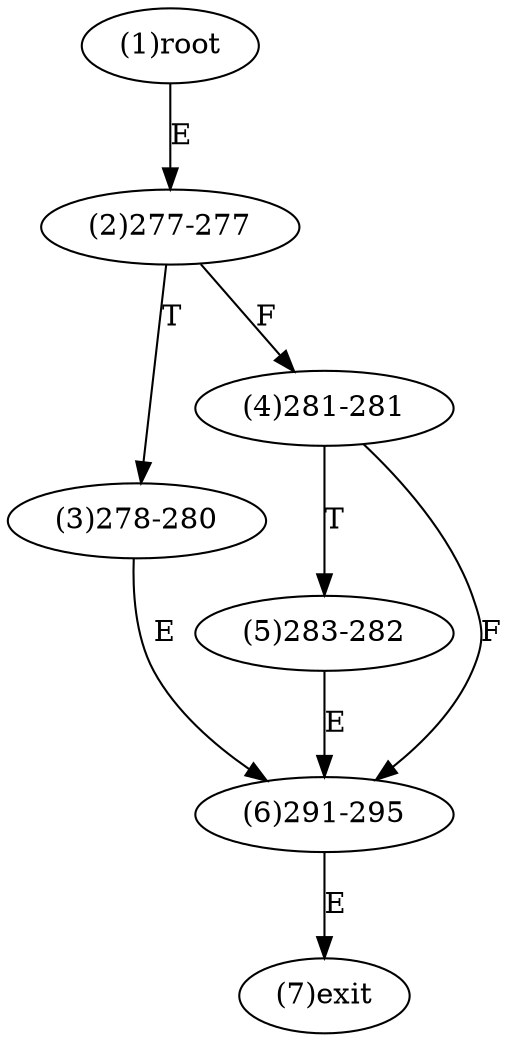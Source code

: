 digraph "" { 
1[ label="(1)root"];
2[ label="(2)277-277"];
3[ label="(3)278-280"];
4[ label="(4)281-281"];
5[ label="(5)283-282"];
6[ label="(6)291-295"];
7[ label="(7)exit"];
1->2[ label="E"];
2->4[ label="F"];
2->3[ label="T"];
3->6[ label="E"];
4->6[ label="F"];
4->5[ label="T"];
5->6[ label="E"];
6->7[ label="E"];
}